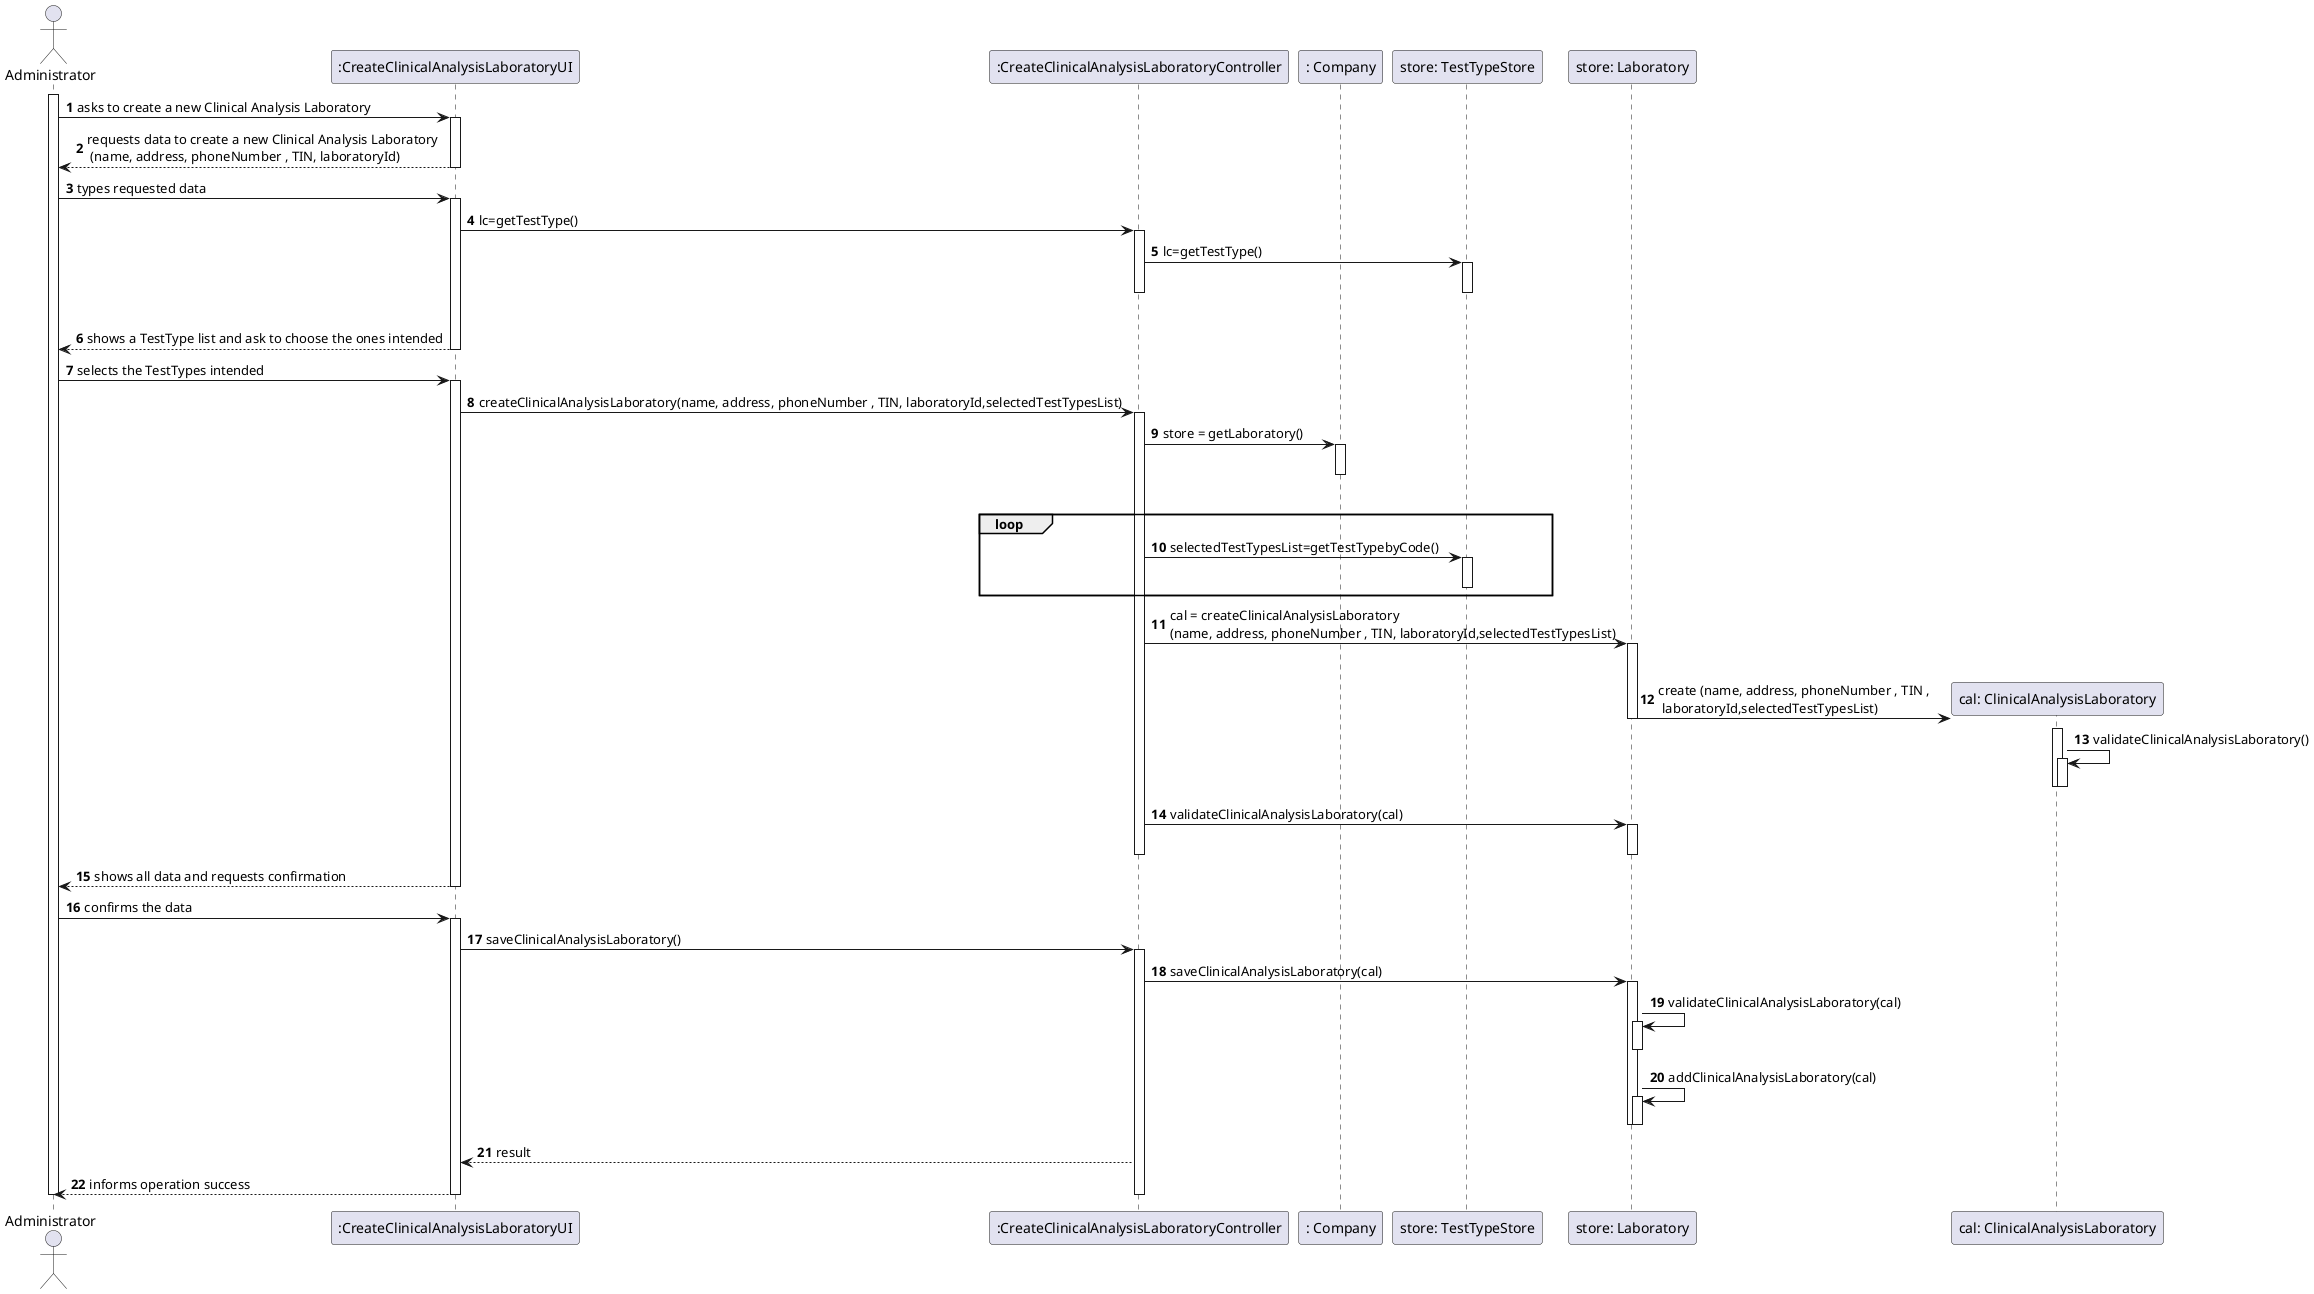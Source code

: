 @startuml
autonumber
actor "Administrator" as ADM

participant ":CreateClinicalAnalysisLaboratoryUI" as UI
participant ":CreateClinicalAnalysisLaboratoryController" as CTRL
participant ": Company" as Comp
participant "store: TestTypeStore" as TTS
participant "store: Laboratory" as LAB
participant "cal: ClinicalAnalysisLaboratory" as CAL

activate ADM
ADM -> UI : asks to create a new Clinical Analysis Laboratory
activate UI
UI --> ADM : requests data to create a new Clinical Analysis Laboratory \n (name, address, phoneNumber , TIN, laboratoryId)
deactivate UI

ADM -> UI : types requested data
activate UI

UI -> CTRL : lc=getTestType()
activate CTRL

CTRL -> TTS : lc=getTestType()
activate TTS
|||
deactivate TTS
deactivate CTRL

UI --> ADM : shows a TestType list and ask to choose the ones intended
deactivate UI

ADM -> UI : selects the TestTypes intended
activate UI

UI -> CTRL : createClinicalAnalysisLaboratory(name, address, phoneNumber , TIN, laboratoryId,selectedTestTypesList)
activate CTRL

CTRL -> Comp : store = getLaboratory()
activate Comp
|||
deactivate Comp

loop
CTRL -> TTS : selectedTestTypesList=getTestTypebyCode()
activate TTS
deactivate TTS
end

CTRL -> LAB: cal = createClinicalAnalysisLaboratory\n(name, address, phoneNumber , TIN, laboratoryId,selectedTestTypesList)
activate LAB
|||
LAB -> CAL**: create (name, address, phoneNumber , TIN ,\n laboratoryId,selectedTestTypesList)
deactivate LAB

activate CAL
CAL -> CAL: validateClinicalAnalysisLaboratory()
activate CAL
deactivate CAL
deactivate CAL


CTRL -> LAB : validateClinicalAnalysisLaboratory(cal)
activate LAB
deactivate LAB
deactivate CTRL

UI --> ADM: shows all data and requests confirmation
deactivate CTRL
deactivate UI

ADM -> UI : confirms the data
activate UI
UI -> CTRL : saveClinicalAnalysisLaboratory()
activate CTRL

CTRL -> LAB : saveClinicalAnalysisLaboratory(cal)
activate LAB

LAB -> LAB: validateClinicalAnalysisLaboratory(cal)
activate LAB
deactivate LAB
LAB -> LAB: addClinicalAnalysisLaboratory(cal)
activate LAB
deactivate LAB
deactivate LAB

CTRL --> UI : result

UI --> ADM : informs operation success
deactivate CTRL
deactivate UI

deactivate ADM

@enduml